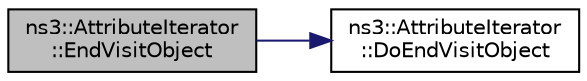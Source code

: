 digraph "ns3::AttributeIterator::EndVisitObject"
{
  edge [fontname="Helvetica",fontsize="10",labelfontname="Helvetica",labelfontsize="10"];
  node [fontname="Helvetica",fontsize="10",shape=record];
  rankdir="LR";
  Node1 [label="ns3::AttributeIterator\l::EndVisitObject",height=0.2,width=0.4,color="black", fillcolor="grey75", style="filled", fontcolor="black"];
  Node1 -> Node2 [color="midnightblue",fontsize="10",style="solid"];
  Node2 [label="ns3::AttributeIterator\l::DoEndVisitObject",height=0.2,width=0.4,color="black", fillcolor="white", style="filled",URL="$d0/de5/classns3_1_1AttributeIterator.html#af0cf05d44b7fc7dce0151137f141fd5a"];
}

